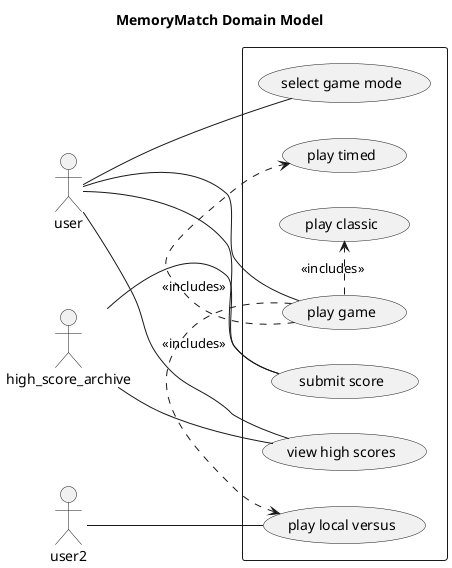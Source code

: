 @startuml
title MemoryMatch Domain Model
left to right direction
actor user
actor user2
actor high_score_archive
rectangle {
usecase "select game mode"
usecase "play game"
usecase "submit score"
usecase "view high scores"
user -- (select game mode)
user -- (play game)
user -- (submit score)
high_score_archive -- (submit score)
user -- (view high scores)
high_score_archive -- (view high scores)
(play game) .> (play local versus) : <<includes>>
(play game) .> (play classic) : <<includes>>
(play game) .> (play timed) : <<includes>>
user2 -- (play local versus)
}
@enduml
